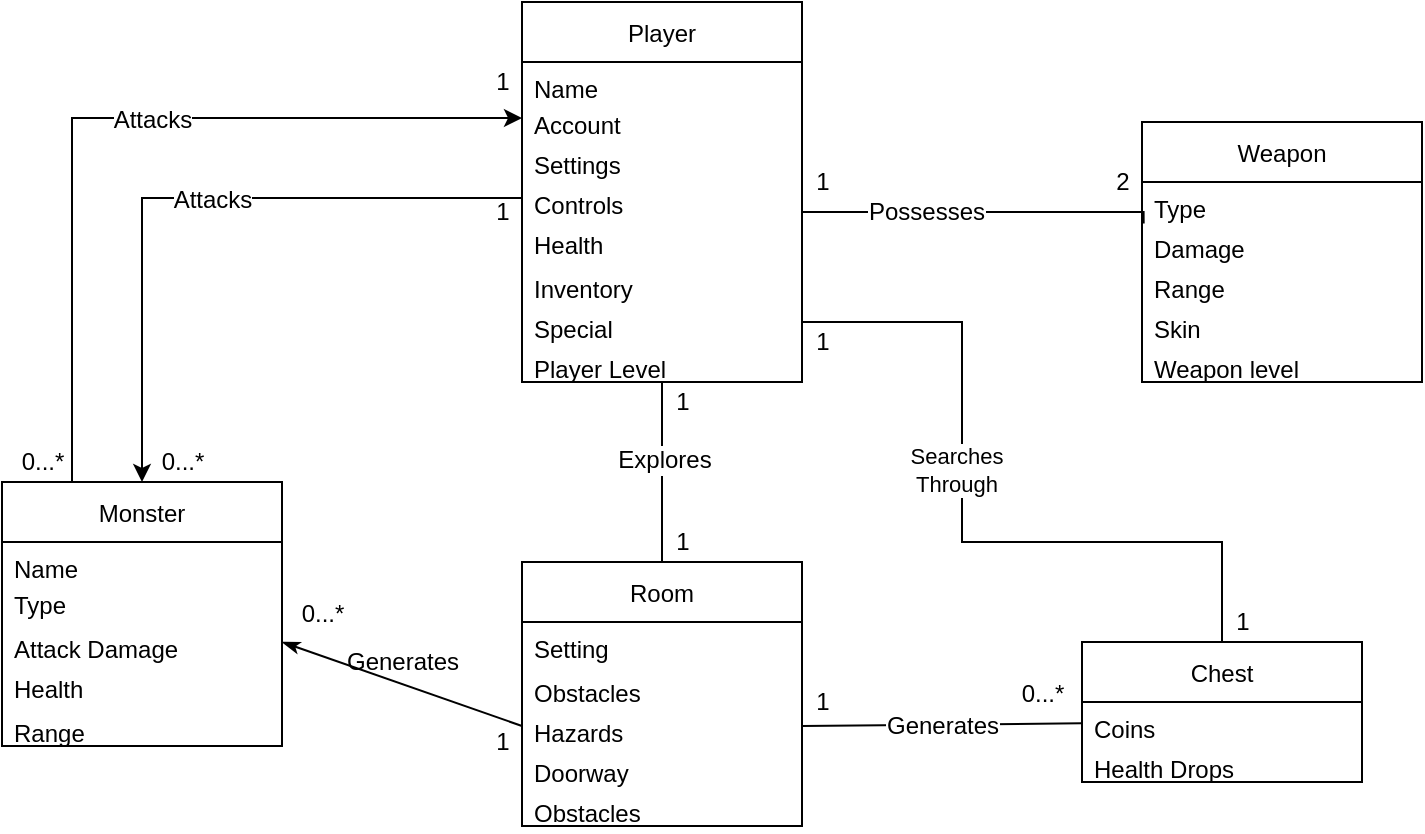 <mxfile version="14.8.0" type="device"><diagram id="AZZU8q7x1Kc5LYs3uCjT" name="Page-1"><mxGraphModel dx="1038" dy="556" grid="1" gridSize="10" guides="1" tooltips="1" connect="1" arrows="1" fold="1" page="1" pageScale="1" pageWidth="850" pageHeight="1100" math="0" shadow="0"><root><mxCell id="0"/><mxCell id="1" parent="0"/><mxCell id="5cvlXky3ebcUeNouSawX-41" style="edgeStyle=orthogonalEdgeStyle;rounded=0;orthogonalLoop=1;jettySize=auto;html=1;entryX=0.006;entryY=0.04;entryDx=0;entryDy=0;endArrow=none;endFill=0;entryPerimeter=0;" edge="1" parent="1" source="0w3ORMe5gxa_Zu2VHgog-3" target="5cvlXky3ebcUeNouSawX-5"><mxGeometry relative="1" as="geometry"><Array as="points"><mxPoint x="631" y="145"/></Array></mxGeometry></mxCell><mxCell id="5cvlXky3ebcUeNouSawX-42" value="&lt;span style=&quot;font-size: 12px&quot;&gt;Possesses&lt;/span&gt;" style="edgeLabel;html=1;align=center;verticalAlign=middle;resizable=0;points=[];" vertex="1" connectable="0" parent="5cvlXky3ebcUeNouSawX-41"><mxGeometry x="-0.305" relative="1" as="geometry"><mxPoint as="offset"/></mxGeometry></mxCell><mxCell id="5cvlXky3ebcUeNouSawX-99" value="" style="edgeStyle=none;rounded=0;orthogonalLoop=1;jettySize=auto;html=1;startArrow=none;startFill=0;endArrow=none;endFill=0;strokeColor=#000000;entryX=0.5;entryY=0;entryDx=0;entryDy=0;" edge="1" parent="1" source="0w3ORMe5gxa_Zu2VHgog-3" target="5cvlXky3ebcUeNouSawX-10"><mxGeometry relative="1" as="geometry"><Array as="points"><mxPoint x="390" y="290"/></Array></mxGeometry></mxCell><mxCell id="5cvlXky3ebcUeNouSawX-100" value="&lt;font style=&quot;font-size: 12px&quot;&gt;Explores&lt;/font&gt;" style="edgeLabel;html=1;align=center;verticalAlign=middle;resizable=0;points=[];" vertex="1" connectable="0" parent="5cvlXky3ebcUeNouSawX-99"><mxGeometry x="-0.143" y="1" relative="1" as="geometry"><mxPoint as="offset"/></mxGeometry></mxCell><mxCell id="0w3ORMe5gxa_Zu2VHgog-3" value="Player" style="swimlane;fontStyle=0;childLayout=stackLayout;horizontal=1;startSize=30;horizontalStack=0;resizeParent=1;resizeParentMax=0;resizeLast=0;collapsible=1;marginBottom=0;" parent="1" vertex="1"><mxGeometry x="320" y="40" width="140" height="190" as="geometry"><mxRectangle x="330" y="210" width="70" height="26" as="alternateBounds"/></mxGeometry></mxCell><mxCell id="0w3ORMe5gxa_Zu2VHgog-11" value="Name" style="text;strokeColor=none;fillColor=none;align=left;verticalAlign=top;spacingLeft=4;spacingRight=4;overflow=hidden;rotatable=0;points=[[0,0.5],[1,0.5]];portConstraint=eastwest;" parent="0w3ORMe5gxa_Zu2VHgog-3" vertex="1"><mxGeometry y="30" width="140" height="18" as="geometry"/></mxCell><mxCell id="0w3ORMe5gxa_Zu2VHgog-4" value="Account" style="text;strokeColor=none;fillColor=none;align=left;verticalAlign=top;spacingLeft=4;spacingRight=4;overflow=hidden;rotatable=0;points=[[0,0.5],[1,0.5]];portConstraint=eastwest;" parent="0w3ORMe5gxa_Zu2VHgog-3" vertex="1"><mxGeometry y="48" width="140" height="20" as="geometry"/></mxCell><mxCell id="5cvlXky3ebcUeNouSawX-1" value="Settings" style="text;strokeColor=none;fillColor=none;align=left;verticalAlign=top;spacingLeft=4;spacingRight=4;overflow=hidden;rotatable=0;points=[[0,0.5],[1,0.5]];portConstraint=eastwest;" vertex="1" parent="0w3ORMe5gxa_Zu2VHgog-3"><mxGeometry y="68" width="140" height="20" as="geometry"/></mxCell><mxCell id="0w3ORMe5gxa_Zu2VHgog-10" value="Controls" style="text;strokeColor=none;fillColor=none;align=left;verticalAlign=top;spacingLeft=4;spacingRight=4;overflow=hidden;rotatable=0;points=[[0,0.5],[1,0.5]];portConstraint=eastwest;" parent="0w3ORMe5gxa_Zu2VHgog-3" vertex="1"><mxGeometry y="88" width="140" height="20" as="geometry"/></mxCell><mxCell id="0w3ORMe5gxa_Zu2VHgog-12" value="Health" style="text;strokeColor=none;fillColor=none;align=left;verticalAlign=top;spacingLeft=4;spacingRight=4;overflow=hidden;rotatable=0;points=[[0,0.5],[1,0.5]];portConstraint=eastwest;" parent="0w3ORMe5gxa_Zu2VHgog-3" vertex="1"><mxGeometry y="108" width="140" height="22" as="geometry"/></mxCell><mxCell id="5cvlXky3ebcUeNouSawX-28" value="Inventory" style="text;strokeColor=none;fillColor=none;align=left;verticalAlign=top;spacingLeft=4;spacingRight=4;overflow=hidden;rotatable=0;points=[[0,0.5],[1,0.5]];portConstraint=eastwest;" vertex="1" parent="0w3ORMe5gxa_Zu2VHgog-3"><mxGeometry y="130" width="140" height="20" as="geometry"/></mxCell><mxCell id="0w3ORMe5gxa_Zu2VHgog-13" value="Special" style="text;strokeColor=none;fillColor=none;align=left;verticalAlign=top;spacingLeft=4;spacingRight=4;overflow=hidden;rotatable=0;points=[[0,0.5],[1,0.5]];portConstraint=eastwest;" parent="0w3ORMe5gxa_Zu2VHgog-3" vertex="1"><mxGeometry y="150" width="140" height="20" as="geometry"/></mxCell><mxCell id="5cvlXky3ebcUeNouSawX-31" value="Player Level" style="text;strokeColor=none;fillColor=none;align=left;verticalAlign=top;spacingLeft=4;spacingRight=4;overflow=hidden;rotatable=0;points=[[0,0.5],[1,0.5]];portConstraint=eastwest;" vertex="1" parent="0w3ORMe5gxa_Zu2VHgog-3"><mxGeometry y="170" width="140" height="20" as="geometry"/></mxCell><mxCell id="5cvlXky3ebcUeNouSawX-47" style="edgeStyle=orthogonalEdgeStyle;rounded=0;orthogonalLoop=1;jettySize=auto;html=1;exitX=0.25;exitY=0;exitDx=0;exitDy=0;entryX=0;entryY=0.5;entryDx=0;entryDy=0;" edge="1" parent="1" source="0w3ORMe5gxa_Zu2VHgog-14" target="0w3ORMe5gxa_Zu2VHgog-4"><mxGeometry relative="1" as="geometry"/></mxCell><mxCell id="5cvlXky3ebcUeNouSawX-48" value="&lt;font style=&quot;font-size: 12px&quot;&gt;Attacks&lt;/font&gt;" style="edgeLabel;html=1;align=center;verticalAlign=middle;resizable=0;points=[];" vertex="1" connectable="0" parent="5cvlXky3ebcUeNouSawX-47"><mxGeometry x="0.09" y="-1" relative="1" as="geometry"><mxPoint as="offset"/></mxGeometry></mxCell><mxCell id="0w3ORMe5gxa_Zu2VHgog-14" value="Monster" style="swimlane;fontStyle=0;childLayout=stackLayout;horizontal=1;startSize=30;horizontalStack=0;resizeParent=1;resizeParentMax=0;resizeLast=0;collapsible=1;marginBottom=0;" parent="1" vertex="1"><mxGeometry x="60" y="280" width="140" height="132" as="geometry"><mxRectangle x="330" y="210" width="70" height="26" as="alternateBounds"/></mxGeometry></mxCell><mxCell id="0w3ORMe5gxa_Zu2VHgog-18" value="Name" style="text;strokeColor=none;fillColor=none;align=left;verticalAlign=top;spacingLeft=4;spacingRight=4;overflow=hidden;rotatable=0;points=[[0,0.5],[1,0.5]];portConstraint=eastwest;" parent="0w3ORMe5gxa_Zu2VHgog-14" vertex="1"><mxGeometry y="30" width="140" height="18" as="geometry"/></mxCell><mxCell id="5cvlXky3ebcUeNouSawX-23" value="Type" style="text;strokeColor=none;fillColor=none;align=left;verticalAlign=top;spacingLeft=4;spacingRight=4;overflow=hidden;rotatable=0;points=[[0,0.5],[1,0.5]];portConstraint=eastwest;" vertex="1" parent="0w3ORMe5gxa_Zu2VHgog-14"><mxGeometry y="48" width="140" height="22" as="geometry"/></mxCell><mxCell id="0w3ORMe5gxa_Zu2VHgog-21" value="Attack Damage" style="text;strokeColor=none;fillColor=none;align=left;verticalAlign=top;spacingLeft=4;spacingRight=4;overflow=hidden;rotatable=0;points=[[0,0.5],[1,0.5]];portConstraint=eastwest;" parent="0w3ORMe5gxa_Zu2VHgog-14" vertex="1"><mxGeometry y="70" width="140" height="20" as="geometry"/></mxCell><mxCell id="0w3ORMe5gxa_Zu2VHgog-20" value="Health" style="text;strokeColor=none;fillColor=none;align=left;verticalAlign=top;spacingLeft=4;spacingRight=4;overflow=hidden;rotatable=0;points=[[0,0.5],[1,0.5]];portConstraint=eastwest;" parent="0w3ORMe5gxa_Zu2VHgog-14" vertex="1"><mxGeometry y="90" width="140" height="22" as="geometry"/></mxCell><mxCell id="5cvlXky3ebcUeNouSawX-30" value="Range" style="text;strokeColor=none;fillColor=none;align=left;verticalAlign=top;spacingLeft=4;spacingRight=4;overflow=hidden;rotatable=0;points=[[0,0.5],[1,0.5]];portConstraint=eastwest;" vertex="1" parent="0w3ORMe5gxa_Zu2VHgog-14"><mxGeometry y="112" width="140" height="20" as="geometry"/></mxCell><mxCell id="5cvlXky3ebcUeNouSawX-2" value="Weapon" style="swimlane;fontStyle=0;childLayout=stackLayout;horizontal=1;startSize=30;horizontalStack=0;resizeParent=1;resizeParentMax=0;resizeLast=0;collapsible=1;marginBottom=0;" vertex="1" parent="1"><mxGeometry x="630" y="100" width="140" height="130" as="geometry"><mxRectangle x="330" y="210" width="70" height="26" as="alternateBounds"/></mxGeometry></mxCell><mxCell id="5cvlXky3ebcUeNouSawX-4" value="Type" style="text;strokeColor=none;fillColor=none;align=left;verticalAlign=top;spacingLeft=4;spacingRight=4;overflow=hidden;rotatable=0;points=[[0,0.5],[1,0.5]];portConstraint=eastwest;" vertex="1" parent="5cvlXky3ebcUeNouSawX-2"><mxGeometry y="30" width="140" height="20" as="geometry"/></mxCell><mxCell id="5cvlXky3ebcUeNouSawX-5" value="Damage" style="text;strokeColor=none;fillColor=none;align=left;verticalAlign=top;spacingLeft=4;spacingRight=4;overflow=hidden;rotatable=0;points=[[0,0.5],[1,0.5]];portConstraint=eastwest;" vertex="1" parent="5cvlXky3ebcUeNouSawX-2"><mxGeometry y="50" width="140" height="20" as="geometry"/></mxCell><mxCell id="5cvlXky3ebcUeNouSawX-29" value="Range" style="text;strokeColor=none;fillColor=none;align=left;verticalAlign=top;spacingLeft=4;spacingRight=4;overflow=hidden;rotatable=0;points=[[0,0.5],[1,0.5]];portConstraint=eastwest;" vertex="1" parent="5cvlXky3ebcUeNouSawX-2"><mxGeometry y="70" width="140" height="20" as="geometry"/></mxCell><mxCell id="5cvlXky3ebcUeNouSawX-34" value="Skin" style="text;strokeColor=none;fillColor=none;align=left;verticalAlign=top;spacingLeft=4;spacingRight=4;overflow=hidden;rotatable=0;points=[[0,0.5],[1,0.5]];portConstraint=eastwest;" vertex="1" parent="5cvlXky3ebcUeNouSawX-2"><mxGeometry y="90" width="140" height="20" as="geometry"/></mxCell><mxCell id="5cvlXky3ebcUeNouSawX-8" value="Weapon level" style="text;strokeColor=none;fillColor=none;align=left;verticalAlign=top;spacingLeft=4;spacingRight=4;overflow=hidden;rotatable=0;points=[[0,0.5],[1,0.5]];portConstraint=eastwest;" vertex="1" parent="5cvlXky3ebcUeNouSawX-2"><mxGeometry y="110" width="140" height="20" as="geometry"/></mxCell><mxCell id="5cvlXky3ebcUeNouSawX-10" value="Room" style="swimlane;fontStyle=0;childLayout=stackLayout;horizontal=1;startSize=30;horizontalStack=0;resizeParent=1;resizeParentMax=0;resizeLast=0;collapsible=1;marginBottom=0;" vertex="1" parent="1"><mxGeometry x="320" y="320" width="140" height="132" as="geometry"><mxRectangle x="330" y="210" width="70" height="26" as="alternateBounds"/></mxGeometry></mxCell><mxCell id="5cvlXky3ebcUeNouSawX-14" value="Setting" style="text;strokeColor=none;fillColor=none;align=left;verticalAlign=top;spacingLeft=4;spacingRight=4;overflow=hidden;rotatable=0;points=[[0,0.5],[1,0.5]];portConstraint=eastwest;" vertex="1" parent="5cvlXky3ebcUeNouSawX-10"><mxGeometry y="30" width="140" height="22" as="geometry"/></mxCell><mxCell id="5cvlXky3ebcUeNouSawX-13" value="Obstacles" style="text;strokeColor=none;fillColor=none;align=left;verticalAlign=top;spacingLeft=4;spacingRight=4;overflow=hidden;rotatable=0;points=[[0,0.5],[1,0.5]];portConstraint=eastwest;" vertex="1" parent="5cvlXky3ebcUeNouSawX-10"><mxGeometry y="52" width="140" height="20" as="geometry"/></mxCell><mxCell id="5cvlXky3ebcUeNouSawX-15" value="Hazards" style="text;strokeColor=none;fillColor=none;align=left;verticalAlign=top;spacingLeft=4;spacingRight=4;overflow=hidden;rotatable=0;points=[[0,0.5],[1,0.5]];portConstraint=eastwest;" vertex="1" parent="5cvlXky3ebcUeNouSawX-10"><mxGeometry y="72" width="140" height="20" as="geometry"/></mxCell><mxCell id="5cvlXky3ebcUeNouSawX-26" value="Doorway" style="text;strokeColor=none;fillColor=none;align=left;verticalAlign=top;spacingLeft=4;spacingRight=4;overflow=hidden;rotatable=0;points=[[0,0.5],[1,0.5]];portConstraint=eastwest;" vertex="1" parent="5cvlXky3ebcUeNouSawX-10"><mxGeometry y="92" width="140" height="20" as="geometry"/></mxCell><mxCell id="5cvlXky3ebcUeNouSawX-27" value="Obstacles" style="text;strokeColor=none;fillColor=none;align=left;verticalAlign=top;spacingLeft=4;spacingRight=4;overflow=hidden;rotatable=0;points=[[0,0.5],[1,0.5]];portConstraint=eastwest;" vertex="1" parent="5cvlXky3ebcUeNouSawX-10"><mxGeometry y="112" width="140" height="20" as="geometry"/></mxCell><mxCell id="5cvlXky3ebcUeNouSawX-16" value="Chest" style="swimlane;fontStyle=0;childLayout=stackLayout;horizontal=1;startSize=30;horizontalStack=0;resizeParent=1;resizeParentMax=0;resizeLast=0;collapsible=1;marginBottom=0;" vertex="1" parent="1"><mxGeometry x="600" y="360" width="140" height="70" as="geometry"><mxRectangle x="330" y="210" width="70" height="26" as="alternateBounds"/></mxGeometry></mxCell><mxCell id="5cvlXky3ebcUeNouSawX-25" value="Coins" style="text;strokeColor=none;fillColor=none;align=left;verticalAlign=top;spacingLeft=4;spacingRight=4;overflow=hidden;rotatable=0;points=[[0,0.5],[1,0.5]];portConstraint=eastwest;" vertex="1" parent="5cvlXky3ebcUeNouSawX-16"><mxGeometry y="30" width="140" height="20" as="geometry"/></mxCell><mxCell id="5cvlXky3ebcUeNouSawX-35" value="Health Drops" style="text;strokeColor=none;fillColor=none;align=left;verticalAlign=top;spacingLeft=4;spacingRight=4;overflow=hidden;rotatable=0;points=[[0,0.5],[1,0.5]];portConstraint=eastwest;" vertex="1" parent="5cvlXky3ebcUeNouSawX-16"><mxGeometry y="50" width="140" height="20" as="geometry"/></mxCell><mxCell id="5cvlXky3ebcUeNouSawX-36" style="edgeStyle=orthogonalEdgeStyle;rounded=0;orthogonalLoop=1;jettySize=auto;html=1;exitX=0;exitY=0.5;exitDx=0;exitDy=0;entryX=0.5;entryY=0;entryDx=0;entryDy=0;" edge="1" parent="1" source="0w3ORMe5gxa_Zu2VHgog-10" target="0w3ORMe5gxa_Zu2VHgog-14"><mxGeometry relative="1" as="geometry"/></mxCell><mxCell id="5cvlXky3ebcUeNouSawX-37" value="&lt;font style=&quot;font-size: 12px&quot;&gt;Attacks&lt;/font&gt;" style="edgeLabel;html=1;align=center;verticalAlign=middle;resizable=0;points=[];" vertex="1" connectable="0" parent="5cvlXky3ebcUeNouSawX-36"><mxGeometry x="-0.065" y="1" relative="1" as="geometry"><mxPoint as="offset"/></mxGeometry></mxCell><mxCell id="5cvlXky3ebcUeNouSawX-49" style="edgeStyle=orthogonalEdgeStyle;rounded=0;orthogonalLoop=1;jettySize=auto;html=1;exitX=1;exitY=0.5;exitDx=0;exitDy=0;startArrow=none;startFill=0;endArrow=none;endFill=0;" edge="1" parent="1" source="0w3ORMe5gxa_Zu2VHgog-13"><mxGeometry relative="1" as="geometry"><mxPoint x="670" y="360" as="targetPoint"/><Array as="points"><mxPoint x="540" y="200"/><mxPoint x="540" y="310"/><mxPoint x="670" y="310"/></Array></mxGeometry></mxCell><mxCell id="5cvlXky3ebcUeNouSawX-50" value="Searches&lt;br&gt;Through" style="edgeLabel;html=1;align=center;verticalAlign=middle;resizable=0;points=[];" vertex="1" connectable="0" parent="5cvlXky3ebcUeNouSawX-49"><mxGeometry x="-0.168" y="-3" relative="1" as="geometry"><mxPoint as="offset"/></mxGeometry></mxCell><mxCell id="5cvlXky3ebcUeNouSawX-101" value="1" style="text;html=1;align=center;verticalAlign=middle;resizable=0;points=[];autosize=1;strokeColor=none;" vertex="1" parent="1"><mxGeometry x="300" y="70" width="20" height="20" as="geometry"/></mxCell><mxCell id="5cvlXky3ebcUeNouSawX-103" value="1" style="text;html=1;align=center;verticalAlign=middle;resizable=0;points=[];autosize=1;strokeColor=none;" vertex="1" parent="1"><mxGeometry x="300" y="135" width="20" height="20" as="geometry"/></mxCell><mxCell id="5cvlXky3ebcUeNouSawX-104" value="1" style="text;html=1;align=center;verticalAlign=middle;resizable=0;points=[];autosize=1;strokeColor=none;" vertex="1" parent="1"><mxGeometry x="460" y="120" width="20" height="20" as="geometry"/></mxCell><mxCell id="5cvlXky3ebcUeNouSawX-105" value="1" style="text;html=1;align=center;verticalAlign=middle;resizable=0;points=[];autosize=1;strokeColor=none;" vertex="1" parent="1"><mxGeometry x="460" y="200" width="20" height="20" as="geometry"/></mxCell><mxCell id="5cvlXky3ebcUeNouSawX-106" value="1" style="text;html=1;align=center;verticalAlign=middle;resizable=0;points=[];autosize=1;strokeColor=none;" vertex="1" parent="1"><mxGeometry x="390" y="230" width="20" height="20" as="geometry"/></mxCell><mxCell id="5cvlXky3ebcUeNouSawX-107" value="1" style="text;html=1;align=center;verticalAlign=middle;resizable=0;points=[];autosize=1;strokeColor=none;" vertex="1" parent="1"><mxGeometry x="390" y="300" width="20" height="20" as="geometry"/></mxCell><mxCell id="5cvlXky3ebcUeNouSawX-108" style="edgeStyle=none;rounded=0;orthogonalLoop=1;jettySize=auto;html=1;exitX=0;exitY=0.5;exitDx=0;exitDy=0;entryX=1;entryY=0.5;entryDx=0;entryDy=0;startArrow=none;startFill=0;endArrow=classicThin;endFill=1;strokeColor=#000000;" edge="1" parent="1" source="5cvlXky3ebcUeNouSawX-15" target="0w3ORMe5gxa_Zu2VHgog-21"><mxGeometry relative="1" as="geometry"/></mxCell><mxCell id="5cvlXky3ebcUeNouSawX-109" value="&lt;font style=&quot;font-size: 12px&quot;&gt;Generates&lt;/font&gt;" style="edgeLabel;html=1;align=center;verticalAlign=middle;resizable=0;points=[];labelBackgroundColor=none;" vertex="1" connectable="0" parent="5cvlXky3ebcUeNouSawX-108"><mxGeometry x="-0.187" y="1" relative="1" as="geometry"><mxPoint x="-11" y="-16" as="offset"/></mxGeometry></mxCell><mxCell id="5cvlXky3ebcUeNouSawX-110" value="1" style="text;html=1;align=center;verticalAlign=middle;resizable=0;points=[];autosize=1;strokeColor=none;" vertex="1" parent="1"><mxGeometry x="300" y="400" width="20" height="20" as="geometry"/></mxCell><mxCell id="5cvlXky3ebcUeNouSawX-111" value="0...*" style="text;html=1;align=center;verticalAlign=middle;resizable=0;points=[];autosize=1;strokeColor=none;" vertex="1" parent="1"><mxGeometry x="200" y="336" width="40" height="20" as="geometry"/></mxCell><mxCell id="5cvlXky3ebcUeNouSawX-112" value="0...*" style="text;html=1;align=center;verticalAlign=middle;resizable=0;points=[];autosize=1;strokeColor=none;" vertex="1" parent="1"><mxGeometry x="130" y="260" width="40" height="20" as="geometry"/></mxCell><mxCell id="5cvlXky3ebcUeNouSawX-113" value="0...*" style="text;html=1;align=center;verticalAlign=middle;resizable=0;points=[];autosize=1;strokeColor=none;" vertex="1" parent="1"><mxGeometry x="60" y="260" width="40" height="20" as="geometry"/></mxCell><mxCell id="5cvlXky3ebcUeNouSawX-114" value="2" style="text;html=1;align=center;verticalAlign=middle;resizable=0;points=[];autosize=1;strokeColor=none;" vertex="1" parent="1"><mxGeometry x="610" y="120" width="20" height="20" as="geometry"/></mxCell><mxCell id="5cvlXky3ebcUeNouSawX-115" style="edgeStyle=none;rounded=0;orthogonalLoop=1;jettySize=auto;html=1;exitX=1;exitY=0.5;exitDx=0;exitDy=0;startArrow=none;startFill=0;endArrow=none;endFill=0;strokeColor=#000000;" edge="1" parent="1" source="5cvlXky3ebcUeNouSawX-15" target="5cvlXky3ebcUeNouSawX-25"><mxGeometry relative="1" as="geometry"/></mxCell><mxCell id="5cvlXky3ebcUeNouSawX-116" value="&lt;font style=&quot;font-size: 12px&quot;&gt;Generates&lt;/font&gt;" style="edgeLabel;html=1;align=center;verticalAlign=middle;resizable=0;points=[];" vertex="1" connectable="0" parent="5cvlXky3ebcUeNouSawX-115"><mxGeometry x="0.14" y="-1" relative="1" as="geometry"><mxPoint x="-10" as="offset"/></mxGeometry></mxCell><mxCell id="5cvlXky3ebcUeNouSawX-117" value="1" style="text;html=1;align=center;verticalAlign=middle;resizable=0;points=[];autosize=1;strokeColor=none;" vertex="1" parent="1"><mxGeometry x="460" y="380" width="20" height="20" as="geometry"/></mxCell><mxCell id="5cvlXky3ebcUeNouSawX-118" value="1" style="text;html=1;align=center;verticalAlign=middle;resizable=0;points=[];autosize=1;strokeColor=none;" vertex="1" parent="1"><mxGeometry x="670" y="340" width="20" height="20" as="geometry"/></mxCell><mxCell id="5cvlXky3ebcUeNouSawX-119" value="0...*" style="text;html=1;align=center;verticalAlign=middle;resizable=0;points=[];autosize=1;strokeColor=none;" vertex="1" parent="1"><mxGeometry x="560" y="376" width="40" height="20" as="geometry"/></mxCell></root></mxGraphModel></diagram></mxfile>
